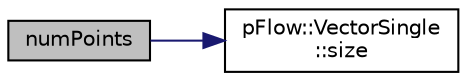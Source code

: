 digraph "numPoints"
{
 // LATEX_PDF_SIZE
  edge [fontname="Helvetica",fontsize="10",labelfontname="Helvetica",labelfontsize="10"];
  node [fontname="Helvetica",fontsize="10",shape=record];
  rankdir="LR";
  Node1 [label="numPoints",height=0.2,width=0.4,color="black", fillcolor="grey75", style="filled", fontcolor="black",tooltip=" "];
  Node1 -> Node2 [color="midnightblue",fontsize="10",style="solid",fontname="Helvetica"];
  Node2 [label="pFlow::VectorSingle\l::size",height=0.2,width=0.4,color="black", fillcolor="white", style="filled",URL="$classpFlow_1_1VectorSingle.html#a235f4855cec31187d575a459abb3eed2",tooltip="Size of the vector."];
}
